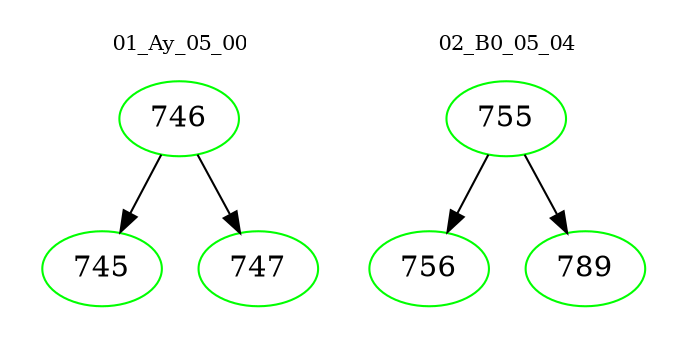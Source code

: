digraph{
subgraph cluster_0 {
color = white
label = "01_Ay_05_00";
fontsize=10;
T0_746 [label="746", color="green"]
T0_746 -> T0_745 [color="black"]
T0_745 [label="745", color="green"]
T0_746 -> T0_747 [color="black"]
T0_747 [label="747", color="green"]
}
subgraph cluster_1 {
color = white
label = "02_B0_05_04";
fontsize=10;
T1_755 [label="755", color="green"]
T1_755 -> T1_756 [color="black"]
T1_756 [label="756", color="green"]
T1_755 -> T1_789 [color="black"]
T1_789 [label="789", color="green"]
}
}
